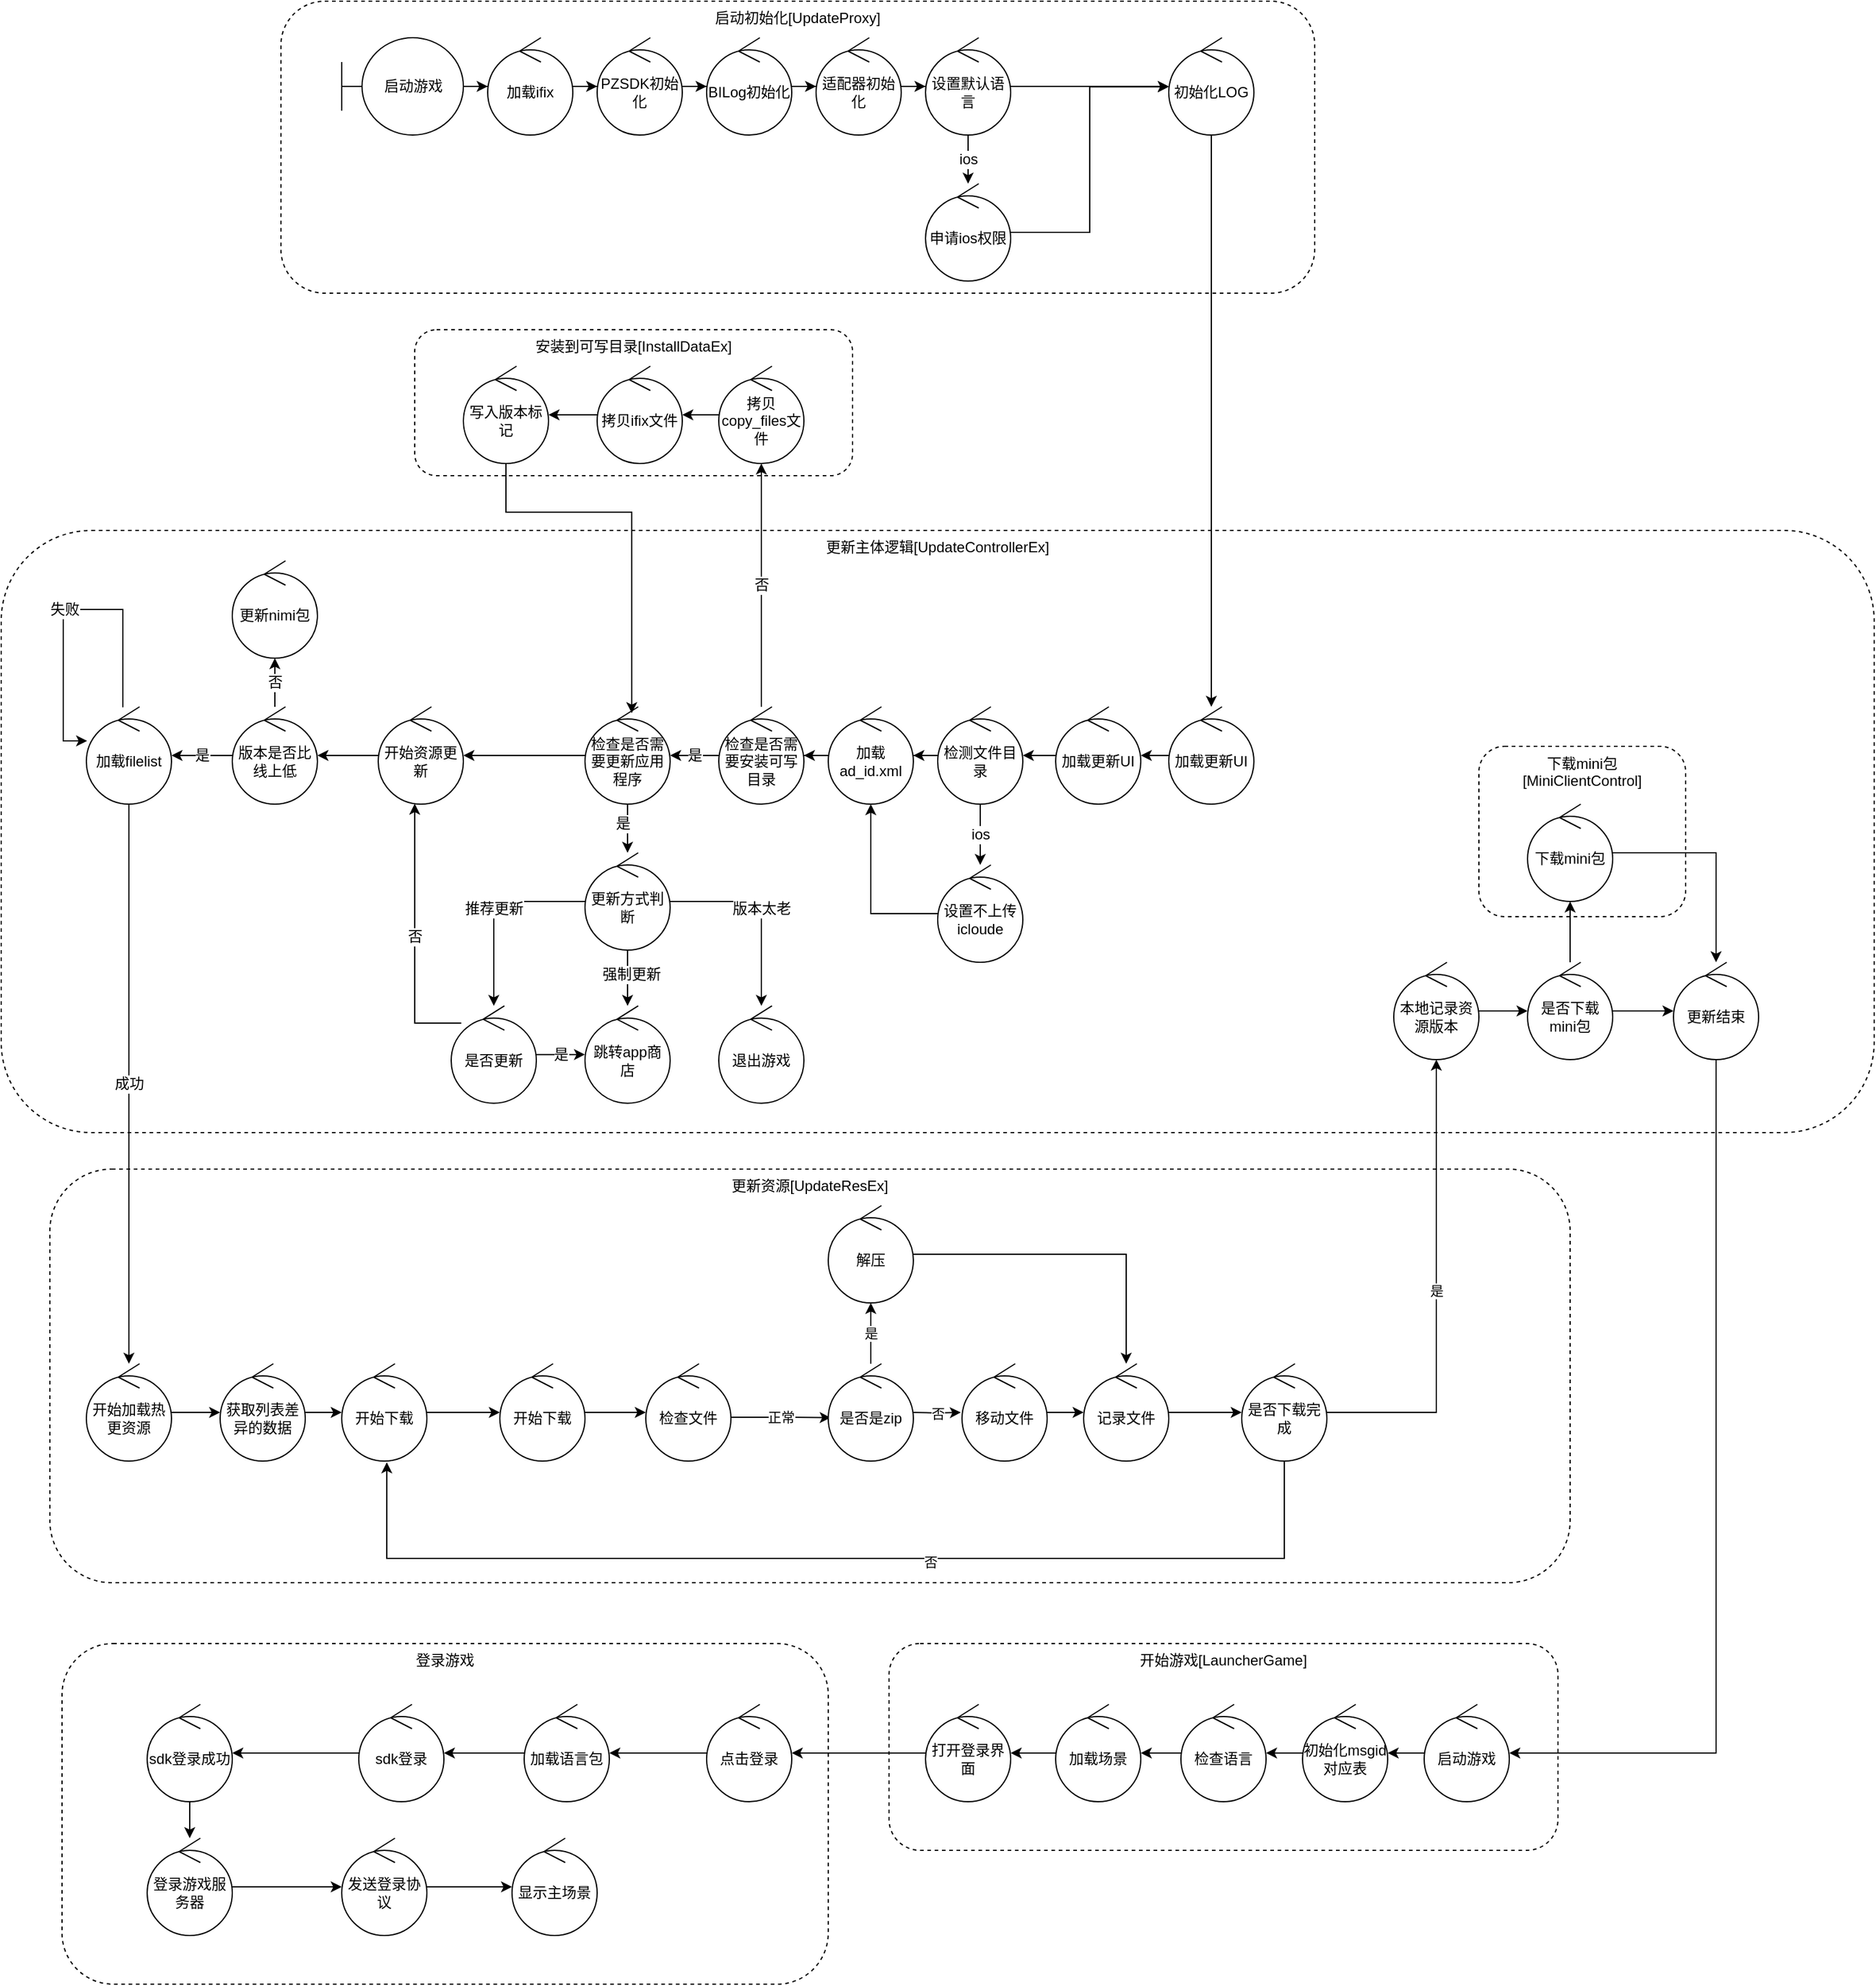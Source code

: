 <mxfile version="18.2.0" type="github">
  <diagram id="8CQ7pHACSbwYYKle6tcx" name="第 1 页">
    <mxGraphModel dx="3444" dy="1856" grid="1" gridSize="10" guides="1" tooltips="1" connect="1" arrows="1" fold="1" page="1" pageScale="1" pageWidth="827" pageHeight="1169" math="0" shadow="0">
      <root>
        <mxCell id="0" />
        <mxCell id="1" parent="0" />
        <mxCell id="T8f0lB24S4ym5IK2Bucu-37" value="更新主体逻辑[UpdateControllerEx]" style="rounded=1;whiteSpace=wrap;html=1;fontSize=12;dashed=1;fillColor=none;verticalAlign=top;" parent="1" vertex="1">
          <mxGeometry x="50" y="585" width="1540" height="495" as="geometry" />
        </mxCell>
        <mxCell id="T8f0lB24S4ym5IK2Bucu-40" value="开始游戏[LauncherGame]" style="rounded=1;whiteSpace=wrap;html=1;fontSize=12;dashed=1;fillColor=none;verticalAlign=top;" parent="1" vertex="1">
          <mxGeometry x="780" y="1500" width="550" height="170" as="geometry" />
        </mxCell>
        <mxCell id="T8f0lB24S4ym5IK2Bucu-38" value="下载mini包&lt;br&gt;[MiniClientControl]" style="rounded=1;whiteSpace=wrap;html=1;fontSize=12;dashed=1;fillColor=none;verticalAlign=top;" parent="1" vertex="1">
          <mxGeometry x="1265" y="762.5" width="170" height="140" as="geometry" />
        </mxCell>
        <mxCell id="Xlquk3ks9NL8d3izdVPQ-58" value="启动初始化[UpdateProxy]" style="rounded=1;whiteSpace=wrap;html=1;fontSize=12;dashed=1;fillColor=none;verticalAlign=top;" parent="1" vertex="1">
          <mxGeometry x="280" y="150" width="850" height="240" as="geometry" />
        </mxCell>
        <mxCell id="T8f0lB24S4ym5IK2Bucu-29" value="更新资源[UpdateResEx]" style="rounded=1;whiteSpace=wrap;html=1;fontSize=12;dashed=1;fillColor=none;verticalAlign=top;" parent="1" vertex="1">
          <mxGeometry x="90" y="1110" width="1250" height="340" as="geometry" />
        </mxCell>
        <mxCell id="Xlquk3ks9NL8d3izdVPQ-56" value="安装到可写目录[InstallDataEx]" style="rounded=1;whiteSpace=wrap;html=1;fontSize=12;dashed=1;fillColor=none;verticalAlign=top;" parent="1" vertex="1">
          <mxGeometry x="390" y="420" width="360" height="120" as="geometry" />
        </mxCell>
        <mxCell id="Xlquk3ks9NL8d3izdVPQ-8" style="edgeStyle=orthogonalEdgeStyle;rounded=0;orthogonalLoop=1;jettySize=auto;html=1;fontSize=12;" parent="1" source="Xlquk3ks9NL8d3izdVPQ-1" target="Xlquk3ks9NL8d3izdVPQ-6" edge="1">
          <mxGeometry relative="1" as="geometry" />
        </mxCell>
        <mxCell id="Xlquk3ks9NL8d3izdVPQ-1" value="启动游戏" style="shape=umlBoundary;whiteSpace=wrap;html=1;fontSize=12;" parent="1" vertex="1">
          <mxGeometry x="330" y="180" width="100" height="80" as="geometry" />
        </mxCell>
        <mxCell id="Xlquk3ks9NL8d3izdVPQ-10" value="" style="edgeStyle=orthogonalEdgeStyle;rounded=0;orthogonalLoop=1;jettySize=auto;html=1;fontSize=12;" parent="1" source="Xlquk3ks9NL8d3izdVPQ-6" target="Xlquk3ks9NL8d3izdVPQ-9" edge="1">
          <mxGeometry relative="1" as="geometry" />
        </mxCell>
        <mxCell id="Xlquk3ks9NL8d3izdVPQ-6" value="加载ifix" style="ellipse;shape=umlControl;whiteSpace=wrap;html=1;fontSize=12;" parent="1" vertex="1">
          <mxGeometry x="450" y="180" width="70" height="80" as="geometry" />
        </mxCell>
        <mxCell id="Xlquk3ks9NL8d3izdVPQ-12" value="" style="edgeStyle=orthogonalEdgeStyle;rounded=0;orthogonalLoop=1;jettySize=auto;html=1;fontSize=12;" parent="1" source="Xlquk3ks9NL8d3izdVPQ-9" target="Xlquk3ks9NL8d3izdVPQ-11" edge="1">
          <mxGeometry relative="1" as="geometry" />
        </mxCell>
        <mxCell id="Xlquk3ks9NL8d3izdVPQ-9" value="PZSDK初始化" style="ellipse;shape=umlControl;whiteSpace=wrap;html=1;fontSize=12;" parent="1" vertex="1">
          <mxGeometry x="540" y="180" width="70" height="80" as="geometry" />
        </mxCell>
        <mxCell id="Xlquk3ks9NL8d3izdVPQ-14" value="" style="edgeStyle=orthogonalEdgeStyle;rounded=0;orthogonalLoop=1;jettySize=auto;html=1;fontSize=12;" parent="1" source="Xlquk3ks9NL8d3izdVPQ-11" target="Xlquk3ks9NL8d3izdVPQ-13" edge="1">
          <mxGeometry relative="1" as="geometry" />
        </mxCell>
        <mxCell id="Xlquk3ks9NL8d3izdVPQ-11" value="BILog初始化" style="ellipse;shape=umlControl;whiteSpace=wrap;html=1;fontSize=12;" parent="1" vertex="1">
          <mxGeometry x="630" y="180" width="70" height="80" as="geometry" />
        </mxCell>
        <mxCell id="Xlquk3ks9NL8d3izdVPQ-17" value="" style="edgeStyle=orthogonalEdgeStyle;rounded=0;orthogonalLoop=1;jettySize=auto;html=1;fontSize=12;" parent="1" source="Xlquk3ks9NL8d3izdVPQ-13" target="Xlquk3ks9NL8d3izdVPQ-16" edge="1">
          <mxGeometry relative="1" as="geometry" />
        </mxCell>
        <mxCell id="Xlquk3ks9NL8d3izdVPQ-13" value="适配器初始化" style="ellipse;shape=umlControl;whiteSpace=wrap;html=1;fontSize=12;" parent="1" vertex="1">
          <mxGeometry x="720" y="180" width="70" height="80" as="geometry" />
        </mxCell>
        <mxCell id="Xlquk3ks9NL8d3izdVPQ-19" value="ios" style="edgeStyle=orthogonalEdgeStyle;rounded=0;orthogonalLoop=1;jettySize=auto;html=1;fontSize=12;" parent="1" source="Xlquk3ks9NL8d3izdVPQ-16" target="Xlquk3ks9NL8d3izdVPQ-18" edge="1">
          <mxGeometry relative="1" as="geometry">
            <Array as="points">
              <mxPoint x="845" y="290" />
              <mxPoint x="845" y="290" />
            </Array>
          </mxGeometry>
        </mxCell>
        <mxCell id="EIbtX5MXRiDElDqHODDC-1" style="edgeStyle=orthogonalEdgeStyle;rounded=0;orthogonalLoop=1;jettySize=auto;html=1;" edge="1" parent="1" source="Xlquk3ks9NL8d3izdVPQ-16" target="Xlquk3ks9NL8d3izdVPQ-23">
          <mxGeometry relative="1" as="geometry" />
        </mxCell>
        <mxCell id="Xlquk3ks9NL8d3izdVPQ-16" value="设置默认语言" style="ellipse;shape=umlControl;whiteSpace=wrap;html=1;fontSize=12;" parent="1" vertex="1">
          <mxGeometry x="810" y="180" width="70" height="80" as="geometry" />
        </mxCell>
        <mxCell id="EIbtX5MXRiDElDqHODDC-2" style="edgeStyle=orthogonalEdgeStyle;rounded=0;orthogonalLoop=1;jettySize=auto;html=1;entryX=0.002;entryY=0.504;entryDx=0;entryDy=0;entryPerimeter=0;" edge="1" parent="1" source="Xlquk3ks9NL8d3izdVPQ-18" target="Xlquk3ks9NL8d3izdVPQ-23">
          <mxGeometry relative="1" as="geometry" />
        </mxCell>
        <mxCell id="Xlquk3ks9NL8d3izdVPQ-18" value="申请ios权限" style="ellipse;shape=umlControl;whiteSpace=wrap;html=1;fontSize=12;" parent="1" vertex="1">
          <mxGeometry x="810" y="300" width="70" height="80" as="geometry" />
        </mxCell>
        <mxCell id="Xlquk3ks9NL8d3izdVPQ-26" value="" style="edgeStyle=orthogonalEdgeStyle;rounded=0;orthogonalLoop=1;jettySize=auto;html=1;fontSize=12;" parent="1" source="Xlquk3ks9NL8d3izdVPQ-23" target="Xlquk3ks9NL8d3izdVPQ-25" edge="1">
          <mxGeometry relative="1" as="geometry" />
        </mxCell>
        <mxCell id="Xlquk3ks9NL8d3izdVPQ-23" value="初始化LOG" style="ellipse;shape=umlControl;whiteSpace=wrap;html=1;fontSize=12;" parent="1" vertex="1">
          <mxGeometry x="1010" y="180" width="70" height="80" as="geometry" />
        </mxCell>
        <mxCell id="Xlquk3ks9NL8d3izdVPQ-29" value="" style="edgeStyle=orthogonalEdgeStyle;rounded=0;orthogonalLoop=1;jettySize=auto;html=1;fontSize=12;" parent="1" source="Xlquk3ks9NL8d3izdVPQ-25" target="Xlquk3ks9NL8d3izdVPQ-28" edge="1">
          <mxGeometry relative="1" as="geometry" />
        </mxCell>
        <mxCell id="Xlquk3ks9NL8d3izdVPQ-25" value="加载更新UI" style="ellipse;shape=umlControl;whiteSpace=wrap;html=1;fontSize=12;" parent="1" vertex="1">
          <mxGeometry x="1010" y="730" width="70" height="80" as="geometry" />
        </mxCell>
        <mxCell id="Xlquk3ks9NL8d3izdVPQ-31" value="" style="edgeStyle=orthogonalEdgeStyle;rounded=0;orthogonalLoop=1;jettySize=auto;html=1;fontSize=12;" parent="1" source="Xlquk3ks9NL8d3izdVPQ-28" target="Xlquk3ks9NL8d3izdVPQ-30" edge="1">
          <mxGeometry relative="1" as="geometry" />
        </mxCell>
        <mxCell id="Xlquk3ks9NL8d3izdVPQ-28" value="加载更新UI" style="ellipse;shape=umlControl;whiteSpace=wrap;html=1;fontSize=12;" parent="1" vertex="1">
          <mxGeometry x="917" y="730" width="70" height="80" as="geometry" />
        </mxCell>
        <mxCell id="Xlquk3ks9NL8d3izdVPQ-33" value="" style="edgeStyle=orthogonalEdgeStyle;rounded=0;orthogonalLoop=1;jettySize=auto;html=1;fontSize=12;" parent="1" source="Xlquk3ks9NL8d3izdVPQ-30" target="Xlquk3ks9NL8d3izdVPQ-32" edge="1">
          <mxGeometry relative="1" as="geometry" />
        </mxCell>
        <mxCell id="Xlquk3ks9NL8d3izdVPQ-35" value="ios" style="edgeStyle=orthogonalEdgeStyle;rounded=0;orthogonalLoop=1;jettySize=auto;html=1;fontSize=12;" parent="1" source="Xlquk3ks9NL8d3izdVPQ-30" target="Xlquk3ks9NL8d3izdVPQ-34" edge="1">
          <mxGeometry relative="1" as="geometry" />
        </mxCell>
        <mxCell id="Xlquk3ks9NL8d3izdVPQ-30" value="检测文件目录" style="ellipse;shape=umlControl;whiteSpace=wrap;html=1;fontSize=12;" parent="1" vertex="1">
          <mxGeometry x="820" y="730" width="70" height="80" as="geometry" />
        </mxCell>
        <mxCell id="Xlquk3ks9NL8d3izdVPQ-38" value="" style="edgeStyle=orthogonalEdgeStyle;rounded=0;orthogonalLoop=1;jettySize=auto;html=1;fontSize=12;" parent="1" source="Xlquk3ks9NL8d3izdVPQ-32" target="Xlquk3ks9NL8d3izdVPQ-37" edge="1">
          <mxGeometry relative="1" as="geometry" />
        </mxCell>
        <mxCell id="Xlquk3ks9NL8d3izdVPQ-32" value="加载ad_id.xml" style="ellipse;shape=umlControl;whiteSpace=wrap;html=1;fontSize=12;" parent="1" vertex="1">
          <mxGeometry x="730" y="730" width="70" height="80" as="geometry" />
        </mxCell>
        <mxCell id="Xlquk3ks9NL8d3izdVPQ-36" style="edgeStyle=orthogonalEdgeStyle;rounded=0;orthogonalLoop=1;jettySize=auto;html=1;fontSize=12;" parent="1" source="Xlquk3ks9NL8d3izdVPQ-34" target="Xlquk3ks9NL8d3izdVPQ-32" edge="1">
          <mxGeometry relative="1" as="geometry" />
        </mxCell>
        <mxCell id="Xlquk3ks9NL8d3izdVPQ-34" value="设置不上传icloude" style="ellipse;shape=umlControl;whiteSpace=wrap;html=1;fontSize=12;" parent="1" vertex="1">
          <mxGeometry x="820" y="860" width="70" height="80" as="geometry" />
        </mxCell>
        <mxCell id="Xlquk3ks9NL8d3izdVPQ-60" value="是" style="edgeStyle=orthogonalEdgeStyle;rounded=0;orthogonalLoop=1;jettySize=auto;html=1;fontSize=12;" parent="1" source="Xlquk3ks9NL8d3izdVPQ-37" target="Xlquk3ks9NL8d3izdVPQ-59" edge="1">
          <mxGeometry relative="1" as="geometry" />
        </mxCell>
        <mxCell id="Xlquk3ks9NL8d3izdVPQ-78" value="否" style="edgeStyle=orthogonalEdgeStyle;rounded=0;orthogonalLoop=1;jettySize=auto;html=1;fontSize=12;" parent="1" source="Xlquk3ks9NL8d3izdVPQ-37" target="Xlquk3ks9NL8d3izdVPQ-41" edge="1">
          <mxGeometry relative="1" as="geometry" />
        </mxCell>
        <mxCell id="Xlquk3ks9NL8d3izdVPQ-37" value="检查是否需要安装可写目录" style="ellipse;shape=umlControl;whiteSpace=wrap;html=1;fontSize=12;" parent="1" vertex="1">
          <mxGeometry x="640" y="730" width="70" height="80" as="geometry" />
        </mxCell>
        <mxCell id="Xlquk3ks9NL8d3izdVPQ-50" value="" style="edgeStyle=orthogonalEdgeStyle;rounded=0;orthogonalLoop=1;jettySize=auto;html=1;fontSize=12;" parent="1" source="Xlquk3ks9NL8d3izdVPQ-41" target="Xlquk3ks9NL8d3izdVPQ-49" edge="1">
          <mxGeometry relative="1" as="geometry" />
        </mxCell>
        <mxCell id="Xlquk3ks9NL8d3izdVPQ-41" value="拷贝copy_files文件" style="ellipse;shape=umlControl;whiteSpace=wrap;html=1;fontSize=12;" parent="1" vertex="1">
          <mxGeometry x="640" y="450" width="70" height="80" as="geometry" />
        </mxCell>
        <mxCell id="Xlquk3ks9NL8d3izdVPQ-52" value="" style="edgeStyle=orthogonalEdgeStyle;rounded=0;orthogonalLoop=1;jettySize=auto;html=1;fontSize=12;" parent="1" source="Xlquk3ks9NL8d3izdVPQ-49" target="Xlquk3ks9NL8d3izdVPQ-51" edge="1">
          <mxGeometry relative="1" as="geometry" />
        </mxCell>
        <mxCell id="Xlquk3ks9NL8d3izdVPQ-49" value="拷贝ifix文件" style="ellipse;shape=umlControl;whiteSpace=wrap;html=1;fontSize=12;" parent="1" vertex="1">
          <mxGeometry x="540" y="450" width="70" height="80" as="geometry" />
        </mxCell>
        <mxCell id="Xlquk3ks9NL8d3izdVPQ-77" style="edgeStyle=orthogonalEdgeStyle;rounded=0;orthogonalLoop=1;jettySize=auto;html=1;entryX=0.549;entryY=0.065;entryDx=0;entryDy=0;entryPerimeter=0;fontSize=12;" parent="1" source="Xlquk3ks9NL8d3izdVPQ-51" target="Xlquk3ks9NL8d3izdVPQ-59" edge="1">
          <mxGeometry relative="1" as="geometry">
            <Array as="points">
              <mxPoint x="465" y="570" />
              <mxPoint x="568" y="570" />
            </Array>
          </mxGeometry>
        </mxCell>
        <mxCell id="Xlquk3ks9NL8d3izdVPQ-51" value="写入版本标记" style="ellipse;shape=umlControl;whiteSpace=wrap;html=1;fontSize=12;" parent="1" vertex="1">
          <mxGeometry x="430" y="450" width="70" height="80" as="geometry" />
        </mxCell>
        <mxCell id="Xlquk3ks9NL8d3izdVPQ-62" value="" style="edgeStyle=orthogonalEdgeStyle;rounded=0;orthogonalLoop=1;jettySize=auto;html=1;fontSize=12;" parent="1" source="Xlquk3ks9NL8d3izdVPQ-59" target="Xlquk3ks9NL8d3izdVPQ-61" edge="1">
          <mxGeometry relative="1" as="geometry" />
        </mxCell>
        <mxCell id="Xlquk3ks9NL8d3izdVPQ-63" value="是" style="edgeLabel;html=1;align=center;verticalAlign=middle;resizable=0;points=[];fontSize=12;" parent="Xlquk3ks9NL8d3izdVPQ-62" vertex="1" connectable="0">
          <mxGeometry x="-0.208" y="-4" relative="1" as="geometry">
            <mxPoint as="offset" />
          </mxGeometry>
        </mxCell>
        <mxCell id="Xlquk3ks9NL8d3izdVPQ-75" style="edgeStyle=orthogonalEdgeStyle;rounded=0;orthogonalLoop=1;jettySize=auto;html=1;fontSize=12;" parent="1" source="Xlquk3ks9NL8d3izdVPQ-59" target="Xlquk3ks9NL8d3izdVPQ-73" edge="1">
          <mxGeometry relative="1" as="geometry" />
        </mxCell>
        <mxCell id="Xlquk3ks9NL8d3izdVPQ-59" value="检查是否需要更新应用程序" style="ellipse;shape=umlControl;whiteSpace=wrap;html=1;fontSize=12;" parent="1" vertex="1">
          <mxGeometry x="530" y="730" width="70" height="80" as="geometry" />
        </mxCell>
        <mxCell id="Xlquk3ks9NL8d3izdVPQ-65" value="" style="edgeStyle=orthogonalEdgeStyle;rounded=0;orthogonalLoop=1;jettySize=auto;html=1;fontSize=12;" parent="1" source="Xlquk3ks9NL8d3izdVPQ-61" target="Xlquk3ks9NL8d3izdVPQ-64" edge="1">
          <mxGeometry relative="1" as="geometry" />
        </mxCell>
        <mxCell id="Xlquk3ks9NL8d3izdVPQ-66" value="强制更新" style="edgeLabel;html=1;align=center;verticalAlign=middle;resizable=0;points=[];fontSize=12;" parent="Xlquk3ks9NL8d3izdVPQ-65" vertex="1" connectable="0">
          <mxGeometry x="-0.136" y="3" relative="1" as="geometry">
            <mxPoint as="offset" />
          </mxGeometry>
        </mxCell>
        <mxCell id="Xlquk3ks9NL8d3izdVPQ-68" value="推荐更新" style="edgeStyle=orthogonalEdgeStyle;rounded=0;orthogonalLoop=1;jettySize=auto;html=1;fontSize=12;" parent="1" source="Xlquk3ks9NL8d3izdVPQ-61" target="Xlquk3ks9NL8d3izdVPQ-67" edge="1">
          <mxGeometry relative="1" as="geometry" />
        </mxCell>
        <mxCell id="Xlquk3ks9NL8d3izdVPQ-70" value="版本太老" style="edgeStyle=orthogonalEdgeStyle;rounded=0;orthogonalLoop=1;jettySize=auto;html=1;fontSize=12;" parent="1" source="Xlquk3ks9NL8d3izdVPQ-61" target="Xlquk3ks9NL8d3izdVPQ-69" edge="1">
          <mxGeometry relative="1" as="geometry" />
        </mxCell>
        <mxCell id="Xlquk3ks9NL8d3izdVPQ-61" value="更新方式判断" style="ellipse;shape=umlControl;whiteSpace=wrap;html=1;fontSize=12;" parent="1" vertex="1">
          <mxGeometry x="530" y="850" width="70" height="80" as="geometry" />
        </mxCell>
        <mxCell id="Xlquk3ks9NL8d3izdVPQ-64" value="跳转app商店" style="ellipse;shape=umlControl;whiteSpace=wrap;html=1;fontSize=12;" parent="1" vertex="1">
          <mxGeometry x="530" y="975.83" width="70" height="80" as="geometry" />
        </mxCell>
        <mxCell id="Xlquk3ks9NL8d3izdVPQ-72" value="是" style="edgeStyle=orthogonalEdgeStyle;rounded=0;orthogonalLoop=1;jettySize=auto;html=1;fontSize=12;" parent="1" source="Xlquk3ks9NL8d3izdVPQ-67" target="Xlquk3ks9NL8d3izdVPQ-64" edge="1">
          <mxGeometry relative="1" as="geometry" />
        </mxCell>
        <mxCell id="Xlquk3ks9NL8d3izdVPQ-74" value="否" style="edgeStyle=orthogonalEdgeStyle;rounded=0;orthogonalLoop=1;jettySize=auto;html=1;fontSize=12;" parent="1" source="Xlquk3ks9NL8d3izdVPQ-67" target="Xlquk3ks9NL8d3izdVPQ-73" edge="1">
          <mxGeometry relative="1" as="geometry">
            <Array as="points">
              <mxPoint x="390" y="990" />
            </Array>
          </mxGeometry>
        </mxCell>
        <mxCell id="Xlquk3ks9NL8d3izdVPQ-67" value="是否更新" style="ellipse;shape=umlControl;whiteSpace=wrap;html=1;fontSize=12;" parent="1" vertex="1">
          <mxGeometry x="420" y="975.83" width="70" height="80" as="geometry" />
        </mxCell>
        <mxCell id="Xlquk3ks9NL8d3izdVPQ-69" value="退出游戏" style="ellipse;shape=umlControl;whiteSpace=wrap;html=1;fontSize=12;" parent="1" vertex="1">
          <mxGeometry x="640" y="975.83" width="70" height="80" as="geometry" />
        </mxCell>
        <mxCell id="Xlquk3ks9NL8d3izdVPQ-80" value="" style="edgeStyle=orthogonalEdgeStyle;rounded=0;orthogonalLoop=1;jettySize=auto;html=1;fontSize=12;" parent="1" source="Xlquk3ks9NL8d3izdVPQ-73" target="Xlquk3ks9NL8d3izdVPQ-79" edge="1">
          <mxGeometry relative="1" as="geometry" />
        </mxCell>
        <mxCell id="Xlquk3ks9NL8d3izdVPQ-73" value="开始资源更新" style="ellipse;shape=umlControl;whiteSpace=wrap;html=1;fontSize=12;" parent="1" vertex="1">
          <mxGeometry x="360" y="730" width="70" height="80" as="geometry" />
        </mxCell>
        <mxCell id="Xlquk3ks9NL8d3izdVPQ-82" value="是" style="edgeStyle=orthogonalEdgeStyle;rounded=0;orthogonalLoop=1;jettySize=auto;html=1;fontSize=12;" parent="1" source="Xlquk3ks9NL8d3izdVPQ-79" target="Xlquk3ks9NL8d3izdVPQ-81" edge="1">
          <mxGeometry relative="1" as="geometry" />
        </mxCell>
        <mxCell id="Xlquk3ks9NL8d3izdVPQ-84" value="否" style="edgeStyle=orthogonalEdgeStyle;rounded=0;orthogonalLoop=1;jettySize=auto;html=1;fontSize=12;" parent="1" source="Xlquk3ks9NL8d3izdVPQ-79" target="Xlquk3ks9NL8d3izdVPQ-83" edge="1">
          <mxGeometry relative="1" as="geometry" />
        </mxCell>
        <mxCell id="Xlquk3ks9NL8d3izdVPQ-79" value="版本是否比线上低" style="ellipse;shape=umlControl;whiteSpace=wrap;html=1;fontSize=12;" parent="1" vertex="1">
          <mxGeometry x="240" y="730" width="70" height="80" as="geometry" />
        </mxCell>
        <mxCell id="Xlquk3ks9NL8d3izdVPQ-90" value="成功" style="edgeStyle=orthogonalEdgeStyle;rounded=0;orthogonalLoop=1;jettySize=auto;html=1;fontSize=12;" parent="1" source="Xlquk3ks9NL8d3izdVPQ-81" target="Xlquk3ks9NL8d3izdVPQ-89" edge="1">
          <mxGeometry relative="1" as="geometry" />
        </mxCell>
        <mxCell id="Xlquk3ks9NL8d3izdVPQ-92" value="失败" style="edgeStyle=orthogonalEdgeStyle;rounded=0;orthogonalLoop=1;jettySize=auto;html=1;fontSize=12;entryX=0.009;entryY=0.35;entryDx=0;entryDy=0;entryPerimeter=0;" parent="1" source="Xlquk3ks9NL8d3izdVPQ-81" target="Xlquk3ks9NL8d3izdVPQ-81" edge="1">
          <mxGeometry relative="1" as="geometry">
            <mxPoint x="135" y="590" as="targetPoint" />
            <Array as="points">
              <mxPoint x="150" y="650" />
              <mxPoint x="101" y="650" />
              <mxPoint x="101" y="758" />
            </Array>
          </mxGeometry>
        </mxCell>
        <mxCell id="Xlquk3ks9NL8d3izdVPQ-81" value="加载filelist" style="ellipse;shape=umlControl;whiteSpace=wrap;html=1;fontSize=12;" parent="1" vertex="1">
          <mxGeometry x="120" y="730" width="70" height="80" as="geometry" />
        </mxCell>
        <mxCell id="Xlquk3ks9NL8d3izdVPQ-83" value="更新nimi包" style="ellipse;shape=umlControl;whiteSpace=wrap;html=1;fontSize=12;" parent="1" vertex="1">
          <mxGeometry x="240" y="610" width="70" height="80" as="geometry" />
        </mxCell>
        <mxCell id="T8f0lB24S4ym5IK2Bucu-2" value="" style="edgeStyle=orthogonalEdgeStyle;rounded=0;orthogonalLoop=1;jettySize=auto;html=1;" parent="1" source="Xlquk3ks9NL8d3izdVPQ-89" target="T8f0lB24S4ym5IK2Bucu-1" edge="1">
          <mxGeometry relative="1" as="geometry" />
        </mxCell>
        <mxCell id="Xlquk3ks9NL8d3izdVPQ-89" value="开始加载热更资源" style="ellipse;shape=umlControl;whiteSpace=wrap;html=1;fontSize=12;" parent="1" vertex="1">
          <mxGeometry x="120" y="1270" width="70" height="80" as="geometry" />
        </mxCell>
        <mxCell id="T8f0lB24S4ym5IK2Bucu-4" value="" style="edgeStyle=orthogonalEdgeStyle;rounded=0;orthogonalLoop=1;jettySize=auto;html=1;" parent="1" source="T8f0lB24S4ym5IK2Bucu-1" target="T8f0lB24S4ym5IK2Bucu-3" edge="1">
          <mxGeometry relative="1" as="geometry" />
        </mxCell>
        <mxCell id="T8f0lB24S4ym5IK2Bucu-1" value="获取列表差异的数据" style="ellipse;shape=umlControl;whiteSpace=wrap;html=1;fontSize=12;" parent="1" vertex="1">
          <mxGeometry x="230" y="1270" width="70" height="80" as="geometry" />
        </mxCell>
        <mxCell id="T8f0lB24S4ym5IK2Bucu-6" value="" style="edgeStyle=orthogonalEdgeStyle;rounded=0;orthogonalLoop=1;jettySize=auto;html=1;" parent="1" source="T8f0lB24S4ym5IK2Bucu-3" target="T8f0lB24S4ym5IK2Bucu-5" edge="1">
          <mxGeometry relative="1" as="geometry" />
        </mxCell>
        <mxCell id="T8f0lB24S4ym5IK2Bucu-3" value="开始下载" style="ellipse;shape=umlControl;whiteSpace=wrap;html=1;fontSize=12;" parent="1" vertex="1">
          <mxGeometry x="330" y="1270" width="70" height="80" as="geometry" />
        </mxCell>
        <mxCell id="T8f0lB24S4ym5IK2Bucu-13" value="" style="edgeStyle=orthogonalEdgeStyle;rounded=0;orthogonalLoop=1;jettySize=auto;html=1;" parent="1" source="T8f0lB24S4ym5IK2Bucu-5" target="T8f0lB24S4ym5IK2Bucu-12" edge="1">
          <mxGeometry relative="1" as="geometry" />
        </mxCell>
        <mxCell id="T8f0lB24S4ym5IK2Bucu-5" value="开始下载" style="ellipse;shape=umlControl;whiteSpace=wrap;html=1;fontSize=12;" parent="1" vertex="1">
          <mxGeometry x="460" y="1270" width="70" height="80" as="geometry" />
        </mxCell>
        <mxCell id="T8f0lB24S4ym5IK2Bucu-8" style="edgeStyle=orthogonalEdgeStyle;rounded=0;orthogonalLoop=1;jettySize=auto;html=1;entryX=0.529;entryY=1.013;entryDx=0;entryDy=0;entryPerimeter=0;" parent="1" source="T8f0lB24S4ym5IK2Bucu-7" target="T8f0lB24S4ym5IK2Bucu-3" edge="1">
          <mxGeometry relative="1" as="geometry">
            <Array as="points">
              <mxPoint x="945" y="1430" />
              <mxPoint x="437" y="1430" />
            </Array>
          </mxGeometry>
        </mxCell>
        <mxCell id="T8f0lB24S4ym5IK2Bucu-9" value="否" style="edgeLabel;html=1;align=center;verticalAlign=middle;resizable=0;points=[];" parent="T8f0lB24S4ym5IK2Bucu-8" vertex="1" connectable="0">
          <mxGeometry x="-0.173" y="3" relative="1" as="geometry">
            <mxPoint as="offset" />
          </mxGeometry>
        </mxCell>
        <mxCell id="T8f0lB24S4ym5IK2Bucu-11" value="是" style="edgeStyle=orthogonalEdgeStyle;rounded=0;orthogonalLoop=1;jettySize=auto;html=1;" parent="1" source="T8f0lB24S4ym5IK2Bucu-7" target="T8f0lB24S4ym5IK2Bucu-10" edge="1">
          <mxGeometry relative="1" as="geometry" />
        </mxCell>
        <mxCell id="T8f0lB24S4ym5IK2Bucu-7" value="是否下载完成" style="ellipse;shape=umlControl;whiteSpace=wrap;html=1;fontSize=12;" parent="1" vertex="1">
          <mxGeometry x="1070" y="1270" width="70" height="80" as="geometry" />
        </mxCell>
        <mxCell id="T8f0lB24S4ym5IK2Bucu-31" value="" style="edgeStyle=orthogonalEdgeStyle;rounded=0;orthogonalLoop=1;jettySize=auto;html=1;" parent="1" source="T8f0lB24S4ym5IK2Bucu-10" target="T8f0lB24S4ym5IK2Bucu-30" edge="1">
          <mxGeometry relative="1" as="geometry" />
        </mxCell>
        <mxCell id="T8f0lB24S4ym5IK2Bucu-10" value="本地记录资源版本" style="ellipse;shape=umlControl;whiteSpace=wrap;html=1;fontSize=12;" parent="1" vertex="1">
          <mxGeometry x="1195" y="940" width="70" height="80" as="geometry" />
        </mxCell>
        <mxCell id="T8f0lB24S4ym5IK2Bucu-15" value="正常" style="edgeStyle=orthogonalEdgeStyle;rounded=0;orthogonalLoop=1;jettySize=auto;html=1;entryX=0.029;entryY=0.554;entryDx=0;entryDy=0;entryPerimeter=0;" parent="1" source="T8f0lB24S4ym5IK2Bucu-12" target="T8f0lB24S4ym5IK2Bucu-16" edge="1">
          <mxGeometry relative="1" as="geometry">
            <mxPoint x="640" y="1310" as="targetPoint" />
            <Array as="points">
              <mxPoint x="700" y="1314" />
              <mxPoint x="700" y="1314" />
            </Array>
          </mxGeometry>
        </mxCell>
        <mxCell id="T8f0lB24S4ym5IK2Bucu-12" value="检查文件" style="ellipse;shape=umlControl;whiteSpace=wrap;html=1;fontSize=12;" parent="1" vertex="1">
          <mxGeometry x="580" y="1270" width="70" height="80" as="geometry" />
        </mxCell>
        <mxCell id="T8f0lB24S4ym5IK2Bucu-19" value="是" style="edgeStyle=orthogonalEdgeStyle;rounded=0;orthogonalLoop=1;jettySize=auto;html=1;" parent="1" source="T8f0lB24S4ym5IK2Bucu-16" target="T8f0lB24S4ym5IK2Bucu-18" edge="1">
          <mxGeometry relative="1" as="geometry" />
        </mxCell>
        <mxCell id="T8f0lB24S4ym5IK2Bucu-21" value="否" style="edgeStyle=orthogonalEdgeStyle;rounded=0;orthogonalLoop=1;jettySize=auto;html=1;" parent="1" edge="1">
          <mxGeometry relative="1" as="geometry">
            <mxPoint x="799" y="1310" as="sourcePoint" />
            <mxPoint x="839" y="1310" as="targetPoint" />
          </mxGeometry>
        </mxCell>
        <mxCell id="T8f0lB24S4ym5IK2Bucu-16" value="是否是zip" style="ellipse;shape=umlControl;whiteSpace=wrap;html=1;fontSize=12;" parent="1" vertex="1">
          <mxGeometry x="730" y="1270" width="70" height="80" as="geometry" />
        </mxCell>
        <mxCell id="T8f0lB24S4ym5IK2Bucu-25" style="edgeStyle=orthogonalEdgeStyle;rounded=0;orthogonalLoop=1;jettySize=auto;html=1;" parent="1" source="T8f0lB24S4ym5IK2Bucu-18" target="T8f0lB24S4ym5IK2Bucu-23" edge="1">
          <mxGeometry relative="1" as="geometry" />
        </mxCell>
        <mxCell id="T8f0lB24S4ym5IK2Bucu-18" value="解压" style="ellipse;shape=umlControl;whiteSpace=wrap;html=1;fontSize=12;" parent="1" vertex="1">
          <mxGeometry x="730" y="1140" width="70" height="80" as="geometry" />
        </mxCell>
        <mxCell id="T8f0lB24S4ym5IK2Bucu-24" value="" style="edgeStyle=orthogonalEdgeStyle;rounded=0;orthogonalLoop=1;jettySize=auto;html=1;" parent="1" source="T8f0lB24S4ym5IK2Bucu-20" target="T8f0lB24S4ym5IK2Bucu-23" edge="1">
          <mxGeometry relative="1" as="geometry" />
        </mxCell>
        <mxCell id="T8f0lB24S4ym5IK2Bucu-20" value="移动文件" style="ellipse;shape=umlControl;whiteSpace=wrap;html=1;fontSize=12;" parent="1" vertex="1">
          <mxGeometry x="840" y="1270" width="70" height="80" as="geometry" />
        </mxCell>
        <mxCell id="T8f0lB24S4ym5IK2Bucu-26" style="edgeStyle=orthogonalEdgeStyle;rounded=0;orthogonalLoop=1;jettySize=auto;html=1;" parent="1" source="T8f0lB24S4ym5IK2Bucu-23" target="T8f0lB24S4ym5IK2Bucu-7" edge="1">
          <mxGeometry relative="1" as="geometry" />
        </mxCell>
        <mxCell id="T8f0lB24S4ym5IK2Bucu-23" value="记录文件" style="ellipse;shape=umlControl;whiteSpace=wrap;html=1;fontSize=12;" parent="1" vertex="1">
          <mxGeometry x="940" y="1270" width="70" height="80" as="geometry" />
        </mxCell>
        <mxCell id="T8f0lB24S4ym5IK2Bucu-33" value="" style="edgeStyle=orthogonalEdgeStyle;rounded=0;orthogonalLoop=1;jettySize=auto;html=1;" parent="1" source="T8f0lB24S4ym5IK2Bucu-30" target="T8f0lB24S4ym5IK2Bucu-32" edge="1">
          <mxGeometry relative="1" as="geometry" />
        </mxCell>
        <mxCell id="T8f0lB24S4ym5IK2Bucu-35" value="" style="edgeStyle=orthogonalEdgeStyle;rounded=0;orthogonalLoop=1;jettySize=auto;html=1;" parent="1" source="T8f0lB24S4ym5IK2Bucu-30" target="T8f0lB24S4ym5IK2Bucu-34" edge="1">
          <mxGeometry relative="1" as="geometry" />
        </mxCell>
        <mxCell id="T8f0lB24S4ym5IK2Bucu-30" value="是否下载mini包" style="ellipse;shape=umlControl;whiteSpace=wrap;html=1;fontSize=12;" parent="1" vertex="1">
          <mxGeometry x="1305" y="940" width="70" height="80" as="geometry" />
        </mxCell>
        <mxCell id="T8f0lB24S4ym5IK2Bucu-36" style="edgeStyle=orthogonalEdgeStyle;rounded=0;orthogonalLoop=1;jettySize=auto;html=1;" parent="1" source="T8f0lB24S4ym5IK2Bucu-32" target="T8f0lB24S4ym5IK2Bucu-34" edge="1">
          <mxGeometry relative="1" as="geometry" />
        </mxCell>
        <mxCell id="T8f0lB24S4ym5IK2Bucu-32" value="下载mini包" style="ellipse;shape=umlControl;whiteSpace=wrap;html=1;fontSize=12;" parent="1" vertex="1">
          <mxGeometry x="1305" y="810" width="70" height="80" as="geometry" />
        </mxCell>
        <mxCell id="T8f0lB24S4ym5IK2Bucu-41" style="edgeStyle=orthogonalEdgeStyle;rounded=0;orthogonalLoop=1;jettySize=auto;html=1;" parent="1" source="T8f0lB24S4ym5IK2Bucu-34" target="T8f0lB24S4ym5IK2Bucu-39" edge="1">
          <mxGeometry relative="1" as="geometry">
            <Array as="points">
              <mxPoint x="1460" y="1590" />
            </Array>
          </mxGeometry>
        </mxCell>
        <mxCell id="T8f0lB24S4ym5IK2Bucu-34" value="更新结束" style="ellipse;shape=umlControl;whiteSpace=wrap;html=1;fontSize=12;" parent="1" vertex="1">
          <mxGeometry x="1425" y="940" width="70" height="80" as="geometry" />
        </mxCell>
        <mxCell id="T8f0lB24S4ym5IK2Bucu-43" value="" style="edgeStyle=orthogonalEdgeStyle;rounded=0;orthogonalLoop=1;jettySize=auto;html=1;" parent="1" source="T8f0lB24S4ym5IK2Bucu-39" target="T8f0lB24S4ym5IK2Bucu-42" edge="1">
          <mxGeometry relative="1" as="geometry" />
        </mxCell>
        <mxCell id="T8f0lB24S4ym5IK2Bucu-39" value="启动游戏" style="ellipse;shape=umlControl;whiteSpace=wrap;html=1;" parent="1" vertex="1">
          <mxGeometry x="1220" y="1550" width="70" height="80" as="geometry" />
        </mxCell>
        <mxCell id="T8f0lB24S4ym5IK2Bucu-45" value="" style="edgeStyle=orthogonalEdgeStyle;rounded=0;orthogonalLoop=1;jettySize=auto;html=1;" parent="1" source="T8f0lB24S4ym5IK2Bucu-42" target="T8f0lB24S4ym5IK2Bucu-44" edge="1">
          <mxGeometry relative="1" as="geometry" />
        </mxCell>
        <mxCell id="T8f0lB24S4ym5IK2Bucu-42" value="初始化msgid对应表" style="ellipse;shape=umlControl;whiteSpace=wrap;html=1;" parent="1" vertex="1">
          <mxGeometry x="1120" y="1550" width="70" height="80" as="geometry" />
        </mxCell>
        <mxCell id="T8f0lB24S4ym5IK2Bucu-47" value="" style="edgeStyle=orthogonalEdgeStyle;rounded=0;orthogonalLoop=1;jettySize=auto;html=1;" parent="1" source="T8f0lB24S4ym5IK2Bucu-44" target="T8f0lB24S4ym5IK2Bucu-46" edge="1">
          <mxGeometry relative="1" as="geometry" />
        </mxCell>
        <mxCell id="T8f0lB24S4ym5IK2Bucu-44" value="检查语言" style="ellipse;shape=umlControl;whiteSpace=wrap;html=1;" parent="1" vertex="1">
          <mxGeometry x="1020" y="1550" width="70" height="80" as="geometry" />
        </mxCell>
        <mxCell id="T8f0lB24S4ym5IK2Bucu-49" value="" style="edgeStyle=orthogonalEdgeStyle;rounded=0;orthogonalLoop=1;jettySize=auto;html=1;" parent="1" source="T8f0lB24S4ym5IK2Bucu-46" target="T8f0lB24S4ym5IK2Bucu-48" edge="1">
          <mxGeometry relative="1" as="geometry" />
        </mxCell>
        <mxCell id="T8f0lB24S4ym5IK2Bucu-46" value="加载场景" style="ellipse;shape=umlControl;whiteSpace=wrap;html=1;" parent="1" vertex="1">
          <mxGeometry x="917" y="1550" width="70" height="80" as="geometry" />
        </mxCell>
        <mxCell id="T8f0lB24S4ym5IK2Bucu-54" value="" style="edgeStyle=orthogonalEdgeStyle;rounded=0;orthogonalLoop=1;jettySize=auto;html=1;" parent="1" source="T8f0lB24S4ym5IK2Bucu-48" target="T8f0lB24S4ym5IK2Bucu-53" edge="1">
          <mxGeometry relative="1" as="geometry" />
        </mxCell>
        <mxCell id="T8f0lB24S4ym5IK2Bucu-48" value="打开登录界面" style="ellipse;shape=umlControl;whiteSpace=wrap;html=1;" parent="1" vertex="1">
          <mxGeometry x="810" y="1550" width="70" height="80" as="geometry" />
        </mxCell>
        <mxCell id="T8f0lB24S4ym5IK2Bucu-50" value="登录游戏" style="rounded=1;whiteSpace=wrap;html=1;fontSize=12;dashed=1;fillColor=none;verticalAlign=top;" parent="1" vertex="1">
          <mxGeometry x="100" y="1500" width="630" height="280" as="geometry" />
        </mxCell>
        <mxCell id="T8f0lB24S4ym5IK2Bucu-57" value="" style="edgeStyle=orthogonalEdgeStyle;rounded=0;orthogonalLoop=1;jettySize=auto;html=1;" parent="1" source="T8f0lB24S4ym5IK2Bucu-53" target="T8f0lB24S4ym5IK2Bucu-56" edge="1">
          <mxGeometry relative="1" as="geometry" />
        </mxCell>
        <mxCell id="T8f0lB24S4ym5IK2Bucu-53" value="点击登录" style="ellipse;shape=umlControl;whiteSpace=wrap;html=1;" parent="1" vertex="1">
          <mxGeometry x="630" y="1550" width="70" height="80" as="geometry" />
        </mxCell>
        <mxCell id="EIbtX5MXRiDElDqHODDC-5" style="edgeStyle=orthogonalEdgeStyle;rounded=0;orthogonalLoop=1;jettySize=auto;html=1;" edge="1" parent="1" source="T8f0lB24S4ym5IK2Bucu-56" target="T8f0lB24S4ym5IK2Bucu-69">
          <mxGeometry relative="1" as="geometry" />
        </mxCell>
        <mxCell id="T8f0lB24S4ym5IK2Bucu-56" value="加载语言包" style="ellipse;shape=umlControl;whiteSpace=wrap;html=1;" parent="1" vertex="1">
          <mxGeometry x="480" y="1550" width="70" height="80" as="geometry" />
        </mxCell>
        <mxCell id="EIbtX5MXRiDElDqHODDC-6" style="edgeStyle=orthogonalEdgeStyle;rounded=0;orthogonalLoop=1;jettySize=auto;html=1;" edge="1" parent="1" source="T8f0lB24S4ym5IK2Bucu-63" target="T8f0lB24S4ym5IK2Bucu-71">
          <mxGeometry relative="1" as="geometry" />
        </mxCell>
        <mxCell id="T8f0lB24S4ym5IK2Bucu-63" value="发送登录协议" style="ellipse;shape=umlControl;whiteSpace=wrap;html=1;" parent="1" vertex="1">
          <mxGeometry x="330" y="1660" width="70" height="80" as="geometry" />
        </mxCell>
        <mxCell id="T8f0lB24S4ym5IK2Bucu-68" value="" style="edgeStyle=orthogonalEdgeStyle;rounded=0;orthogonalLoop=1;jettySize=auto;html=1;" parent="1" source="T8f0lB24S4ym5IK2Bucu-65" target="T8f0lB24S4ym5IK2Bucu-67" edge="1">
          <mxGeometry relative="1" as="geometry" />
        </mxCell>
        <mxCell id="T8f0lB24S4ym5IK2Bucu-65" value="sdk登录成功" style="ellipse;shape=umlControl;whiteSpace=wrap;html=1;" parent="1" vertex="1">
          <mxGeometry x="170" y="1550" width="70" height="80" as="geometry" />
        </mxCell>
        <mxCell id="EIbtX5MXRiDElDqHODDC-3" style="edgeStyle=orthogonalEdgeStyle;rounded=0;orthogonalLoop=1;jettySize=auto;html=1;" edge="1" parent="1" source="T8f0lB24S4ym5IK2Bucu-67" target="T8f0lB24S4ym5IK2Bucu-63">
          <mxGeometry relative="1" as="geometry" />
        </mxCell>
        <mxCell id="T8f0lB24S4ym5IK2Bucu-67" value="登录游戏服务器" style="ellipse;shape=umlControl;whiteSpace=wrap;html=1;" parent="1" vertex="1">
          <mxGeometry x="170" y="1660" width="70" height="80" as="geometry" />
        </mxCell>
        <mxCell id="EIbtX5MXRiDElDqHODDC-4" style="edgeStyle=orthogonalEdgeStyle;rounded=0;orthogonalLoop=1;jettySize=auto;html=1;" edge="1" parent="1" source="T8f0lB24S4ym5IK2Bucu-69" target="T8f0lB24S4ym5IK2Bucu-65">
          <mxGeometry relative="1" as="geometry" />
        </mxCell>
        <mxCell id="T8f0lB24S4ym5IK2Bucu-69" value="sdk登录" style="ellipse;shape=umlControl;whiteSpace=wrap;html=1;" parent="1" vertex="1">
          <mxGeometry x="344" y="1550" width="70" height="80" as="geometry" />
        </mxCell>
        <mxCell id="T8f0lB24S4ym5IK2Bucu-71" value="显示主场景" style="ellipse;shape=umlControl;whiteSpace=wrap;html=1;" parent="1" vertex="1">
          <mxGeometry x="470" y="1660" width="70" height="80" as="geometry" />
        </mxCell>
      </root>
    </mxGraphModel>
  </diagram>
</mxfile>
